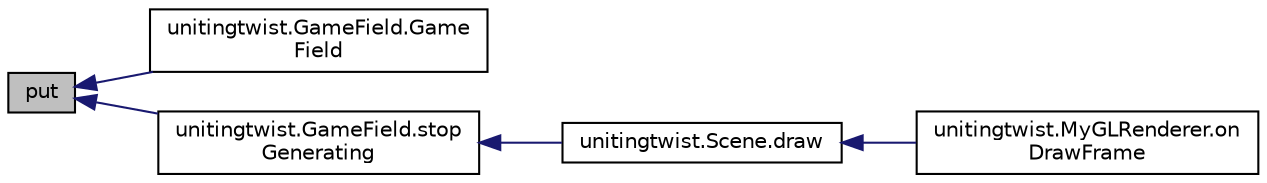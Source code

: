 digraph "put"
{
  edge [fontname="Helvetica",fontsize="10",labelfontname="Helvetica",labelfontsize="10"];
  node [fontname="Helvetica",fontsize="10",shape=record];
  rankdir="LR";
  Node46 [label="put",height=0.2,width=0.4,color="black", fillcolor="grey75", style="filled", fontcolor="black"];
  Node46 -> Node47 [dir="back",color="midnightblue",fontsize="10",style="solid"];
  Node47 [label="unitingtwist.GameField.Game\lField",height=0.2,width=0.4,color="black", fillcolor="white", style="filled",URL="$classunitingtwist_1_1_game_field.html#a60249e68db18dd0bc0bd4f2f29281531"];
  Node46 -> Node48 [dir="back",color="midnightblue",fontsize="10",style="solid"];
  Node48 [label="unitingtwist.GameField.stop\lGenerating",height=0.2,width=0.4,color="black", fillcolor="white", style="filled",URL="$classunitingtwist_1_1_game_field.html#a28a9f1f8fa9987e78b712b22aa8792a3"];
  Node48 -> Node49 [dir="back",color="midnightblue",fontsize="10",style="solid"];
  Node49 [label="unitingtwist.Scene.draw",height=0.2,width=0.4,color="black", fillcolor="white", style="filled",URL="$classunitingtwist_1_1_scene.html#ace8a0d2a4e41b6d83897d48fd91a7ab3"];
  Node49 -> Node50 [dir="back",color="midnightblue",fontsize="10",style="solid"];
  Node50 [label="unitingtwist.MyGLRenderer.on\lDrawFrame",height=0.2,width=0.4,color="black", fillcolor="white", style="filled",URL="$classunitingtwist_1_1_my_g_l_renderer.html#aba4bf3428902adb204d17703e7afcbc9"];
}
